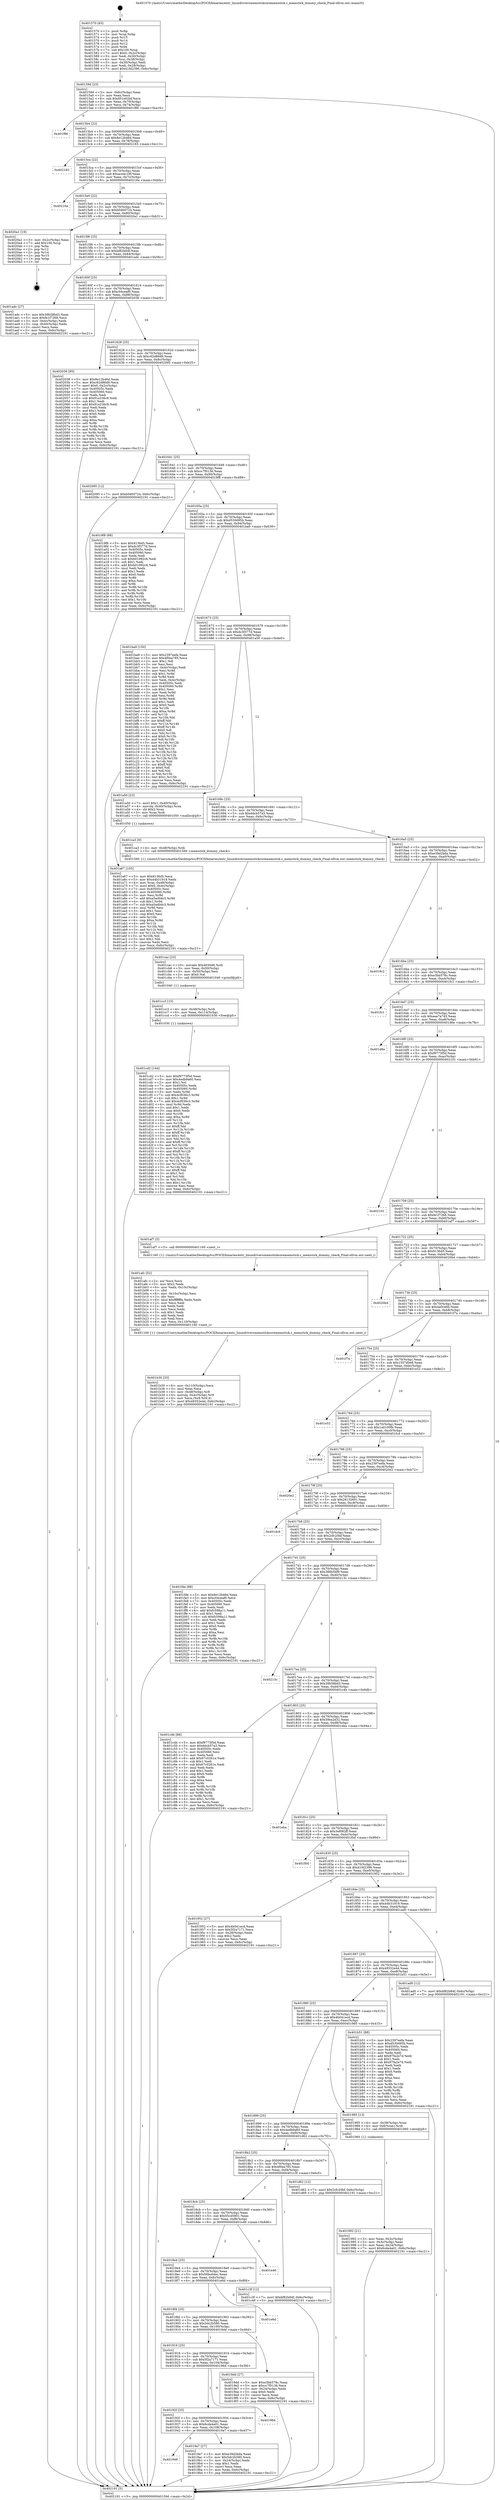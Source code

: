 digraph "0x401570" {
  label = "0x401570 (/mnt/c/Users/mathe/Desktop/tcc/POCII/binaries/extr_linuxdriversmemstickcorememstick.c_memstick_dummy_check_Final-ollvm.out::main(0))"
  labelloc = "t"
  node[shape=record]

  Entry [label="",width=0.3,height=0.3,shape=circle,fillcolor=black,style=filled]
  "0x40159d" [label="{
     0x40159d [23]\l
     | [instrs]\l
     &nbsp;&nbsp;0x40159d \<+3\>: mov -0x6c(%rbp),%eax\l
     &nbsp;&nbsp;0x4015a0 \<+2\>: mov %eax,%ecx\l
     &nbsp;&nbsp;0x4015a2 \<+6\>: sub $0x851e02bf,%ecx\l
     &nbsp;&nbsp;0x4015a8 \<+3\>: mov %eax,-0x70(%rbp)\l
     &nbsp;&nbsp;0x4015ab \<+3\>: mov %ecx,-0x74(%rbp)\l
     &nbsp;&nbsp;0x4015ae \<+6\>: je 0000000000401f86 \<main+0xa16\>\l
  }"]
  "0x401f86" [label="{
     0x401f86\l
  }", style=dashed]
  "0x4015b4" [label="{
     0x4015b4 [22]\l
     | [instrs]\l
     &nbsp;&nbsp;0x4015b4 \<+5\>: jmp 00000000004015b9 \<main+0x49\>\l
     &nbsp;&nbsp;0x4015b9 \<+3\>: mov -0x70(%rbp),%eax\l
     &nbsp;&nbsp;0x4015bc \<+5\>: sub $0x8e12b46d,%eax\l
     &nbsp;&nbsp;0x4015c1 \<+3\>: mov %eax,-0x78(%rbp)\l
     &nbsp;&nbsp;0x4015c4 \<+6\>: je 0000000000402183 \<main+0xc13\>\l
  }"]
  Exit [label="",width=0.3,height=0.3,shape=circle,fillcolor=black,style=filled,peripheries=2]
  "0x402183" [label="{
     0x402183\l
  }", style=dashed]
  "0x4015ca" [label="{
     0x4015ca [22]\l
     | [instrs]\l
     &nbsp;&nbsp;0x4015ca \<+5\>: jmp 00000000004015cf \<main+0x5f\>\l
     &nbsp;&nbsp;0x4015cf \<+3\>: mov -0x70(%rbp),%eax\l
     &nbsp;&nbsp;0x4015d2 \<+5\>: sub $0xace4c19f,%eax\l
     &nbsp;&nbsp;0x4015d7 \<+3\>: mov %eax,-0x7c(%rbp)\l
     &nbsp;&nbsp;0x4015da \<+6\>: je 000000000040216a \<main+0xbfa\>\l
  }"]
  "0x401cd2" [label="{
     0x401cd2 [144]\l
     | [instrs]\l
     &nbsp;&nbsp;0x401cd2 \<+5\>: mov $0xf9773f5d,%eax\l
     &nbsp;&nbsp;0x401cd7 \<+5\>: mov $0x4edb9a60,%esi\l
     &nbsp;&nbsp;0x401cdc \<+2\>: mov $0x1,%cl\l
     &nbsp;&nbsp;0x401cde \<+7\>: mov 0x40505c,%edx\l
     &nbsp;&nbsp;0x401ce5 \<+8\>: mov 0x405060,%r8d\l
     &nbsp;&nbsp;0x401ced \<+3\>: mov %edx,%r9d\l
     &nbsp;&nbsp;0x401cf0 \<+7\>: sub $0x4cf036c3,%r9d\l
     &nbsp;&nbsp;0x401cf7 \<+4\>: sub $0x1,%r9d\l
     &nbsp;&nbsp;0x401cfb \<+7\>: add $0x4cf036c3,%r9d\l
     &nbsp;&nbsp;0x401d02 \<+4\>: imul %r9d,%edx\l
     &nbsp;&nbsp;0x401d06 \<+3\>: and $0x1,%edx\l
     &nbsp;&nbsp;0x401d09 \<+3\>: cmp $0x0,%edx\l
     &nbsp;&nbsp;0x401d0c \<+4\>: sete %r10b\l
     &nbsp;&nbsp;0x401d10 \<+4\>: cmp $0xa,%r8d\l
     &nbsp;&nbsp;0x401d14 \<+4\>: setl %r11b\l
     &nbsp;&nbsp;0x401d18 \<+3\>: mov %r10b,%bl\l
     &nbsp;&nbsp;0x401d1b \<+3\>: xor $0xff,%bl\l
     &nbsp;&nbsp;0x401d1e \<+3\>: mov %r11b,%r14b\l
     &nbsp;&nbsp;0x401d21 \<+4\>: xor $0xff,%r14b\l
     &nbsp;&nbsp;0x401d25 \<+3\>: xor $0x1,%cl\l
     &nbsp;&nbsp;0x401d28 \<+3\>: mov %bl,%r15b\l
     &nbsp;&nbsp;0x401d2b \<+4\>: and $0xff,%r15b\l
     &nbsp;&nbsp;0x401d2f \<+3\>: and %cl,%r10b\l
     &nbsp;&nbsp;0x401d32 \<+3\>: mov %r14b,%r12b\l
     &nbsp;&nbsp;0x401d35 \<+4\>: and $0xff,%r12b\l
     &nbsp;&nbsp;0x401d39 \<+3\>: and %cl,%r11b\l
     &nbsp;&nbsp;0x401d3c \<+3\>: or %r10b,%r15b\l
     &nbsp;&nbsp;0x401d3f \<+3\>: or %r11b,%r12b\l
     &nbsp;&nbsp;0x401d42 \<+3\>: xor %r12b,%r15b\l
     &nbsp;&nbsp;0x401d45 \<+3\>: or %r14b,%bl\l
     &nbsp;&nbsp;0x401d48 \<+3\>: xor $0xff,%bl\l
     &nbsp;&nbsp;0x401d4b \<+3\>: or $0x1,%cl\l
     &nbsp;&nbsp;0x401d4e \<+2\>: and %cl,%bl\l
     &nbsp;&nbsp;0x401d50 \<+3\>: or %bl,%r15b\l
     &nbsp;&nbsp;0x401d53 \<+4\>: test $0x1,%r15b\l
     &nbsp;&nbsp;0x401d57 \<+3\>: cmovne %esi,%eax\l
     &nbsp;&nbsp;0x401d5a \<+3\>: mov %eax,-0x6c(%rbp)\l
     &nbsp;&nbsp;0x401d5d \<+5\>: jmp 0000000000402191 \<main+0xc21\>\l
  }"]
  "0x40216a" [label="{
     0x40216a\l
  }", style=dashed]
  "0x4015e0" [label="{
     0x4015e0 [22]\l
     | [instrs]\l
     &nbsp;&nbsp;0x4015e0 \<+5\>: jmp 00000000004015e5 \<main+0x75\>\l
     &nbsp;&nbsp;0x4015e5 \<+3\>: mov -0x70(%rbp),%eax\l
     &nbsp;&nbsp;0x4015e8 \<+5\>: sub $0xb0d00724,%eax\l
     &nbsp;&nbsp;0x4015ed \<+3\>: mov %eax,-0x80(%rbp)\l
     &nbsp;&nbsp;0x4015f0 \<+6\>: je 00000000004020a1 \<main+0xb31\>\l
  }"]
  "0x401cc3" [label="{
     0x401cc3 [15]\l
     | [instrs]\l
     &nbsp;&nbsp;0x401cc3 \<+4\>: mov -0x48(%rbp),%rdi\l
     &nbsp;&nbsp;0x401cc7 \<+6\>: mov %eax,-0x114(%rbp)\l
     &nbsp;&nbsp;0x401ccd \<+5\>: call 0000000000401030 \<free@plt\>\l
     | [calls]\l
     &nbsp;&nbsp;0x401030 \{1\} (unknown)\l
  }"]
  "0x4020a1" [label="{
     0x4020a1 [19]\l
     | [instrs]\l
     &nbsp;&nbsp;0x4020a1 \<+3\>: mov -0x2c(%rbp),%eax\l
     &nbsp;&nbsp;0x4020a4 \<+7\>: add $0x100,%rsp\l
     &nbsp;&nbsp;0x4020ab \<+1\>: pop %rbx\l
     &nbsp;&nbsp;0x4020ac \<+2\>: pop %r12\l
     &nbsp;&nbsp;0x4020ae \<+2\>: pop %r14\l
     &nbsp;&nbsp;0x4020b0 \<+2\>: pop %r15\l
     &nbsp;&nbsp;0x4020b2 \<+1\>: pop %rbp\l
     &nbsp;&nbsp;0x4020b3 \<+1\>: ret\l
  }"]
  "0x4015f6" [label="{
     0x4015f6 [25]\l
     | [instrs]\l
     &nbsp;&nbsp;0x4015f6 \<+5\>: jmp 00000000004015fb \<main+0x8b\>\l
     &nbsp;&nbsp;0x4015fb \<+3\>: mov -0x70(%rbp),%eax\l
     &nbsp;&nbsp;0x4015fe \<+5\>: sub $0xbf82b84f,%eax\l
     &nbsp;&nbsp;0x401603 \<+6\>: mov %eax,-0x84(%rbp)\l
     &nbsp;&nbsp;0x401609 \<+6\>: je 0000000000401adc \<main+0x56c\>\l
  }"]
  "0x401cac" [label="{
     0x401cac [23]\l
     | [instrs]\l
     &nbsp;&nbsp;0x401cac \<+10\>: movabs $0x4030d6,%rdi\l
     &nbsp;&nbsp;0x401cb6 \<+3\>: mov %eax,-0x50(%rbp)\l
     &nbsp;&nbsp;0x401cb9 \<+3\>: mov -0x50(%rbp),%esi\l
     &nbsp;&nbsp;0x401cbc \<+2\>: mov $0x0,%al\l
     &nbsp;&nbsp;0x401cbe \<+5\>: call 0000000000401040 \<printf@plt\>\l
     | [calls]\l
     &nbsp;&nbsp;0x401040 \{1\} (unknown)\l
  }"]
  "0x401adc" [label="{
     0x401adc [27]\l
     | [instrs]\l
     &nbsp;&nbsp;0x401adc \<+5\>: mov $0x39b58bd3,%eax\l
     &nbsp;&nbsp;0x401ae1 \<+5\>: mov $0xfe1f7268,%ecx\l
     &nbsp;&nbsp;0x401ae6 \<+3\>: mov -0x4c(%rbp),%edx\l
     &nbsp;&nbsp;0x401ae9 \<+3\>: cmp -0x40(%rbp),%edx\l
     &nbsp;&nbsp;0x401aec \<+3\>: cmovl %ecx,%eax\l
     &nbsp;&nbsp;0x401aef \<+3\>: mov %eax,-0x6c(%rbp)\l
     &nbsp;&nbsp;0x401af2 \<+5\>: jmp 0000000000402191 \<main+0xc21\>\l
  }"]
  "0x40160f" [label="{
     0x40160f [25]\l
     | [instrs]\l
     &nbsp;&nbsp;0x40160f \<+5\>: jmp 0000000000401614 \<main+0xa4\>\l
     &nbsp;&nbsp;0x401614 \<+3\>: mov -0x70(%rbp),%eax\l
     &nbsp;&nbsp;0x401617 \<+5\>: sub $0xc04ceaf0,%eax\l
     &nbsp;&nbsp;0x40161c \<+6\>: mov %eax,-0x88(%rbp)\l
     &nbsp;&nbsp;0x401622 \<+6\>: je 0000000000402036 \<main+0xac6\>\l
  }"]
  "0x401b30" [label="{
     0x401b30 [33]\l
     | [instrs]\l
     &nbsp;&nbsp;0x401b30 \<+6\>: mov -0x110(%rbp),%ecx\l
     &nbsp;&nbsp;0x401b36 \<+3\>: imul %eax,%ecx\l
     &nbsp;&nbsp;0x401b39 \<+4\>: mov -0x48(%rbp),%r8\l
     &nbsp;&nbsp;0x401b3d \<+4\>: movslq -0x4c(%rbp),%r9\l
     &nbsp;&nbsp;0x401b41 \<+4\>: mov %ecx,(%r8,%r9,4)\l
     &nbsp;&nbsp;0x401b45 \<+7\>: movl $0x49352e4d,-0x6c(%rbp)\l
     &nbsp;&nbsp;0x401b4c \<+5\>: jmp 0000000000402191 \<main+0xc21\>\l
  }"]
  "0x402036" [label="{
     0x402036 [95]\l
     | [instrs]\l
     &nbsp;&nbsp;0x402036 \<+5\>: mov $0x8e12b46d,%eax\l
     &nbsp;&nbsp;0x40203b \<+5\>: mov $0xc62d86d9,%ecx\l
     &nbsp;&nbsp;0x402040 \<+7\>: movl $0x0,-0x2c(%rbp)\l
     &nbsp;&nbsp;0x402047 \<+7\>: mov 0x40505c,%edx\l
     &nbsp;&nbsp;0x40204e \<+7\>: mov 0x405060,%esi\l
     &nbsp;&nbsp;0x402055 \<+2\>: mov %edx,%edi\l
     &nbsp;&nbsp;0x402057 \<+6\>: sub $0x91e236c9,%edi\l
     &nbsp;&nbsp;0x40205d \<+3\>: sub $0x1,%edi\l
     &nbsp;&nbsp;0x402060 \<+6\>: add $0x91e236c9,%edi\l
     &nbsp;&nbsp;0x402066 \<+3\>: imul %edi,%edx\l
     &nbsp;&nbsp;0x402069 \<+3\>: and $0x1,%edx\l
     &nbsp;&nbsp;0x40206c \<+3\>: cmp $0x0,%edx\l
     &nbsp;&nbsp;0x40206f \<+4\>: sete %r8b\l
     &nbsp;&nbsp;0x402073 \<+3\>: cmp $0xa,%esi\l
     &nbsp;&nbsp;0x402076 \<+4\>: setl %r9b\l
     &nbsp;&nbsp;0x40207a \<+3\>: mov %r8b,%r10b\l
     &nbsp;&nbsp;0x40207d \<+3\>: and %r9b,%r10b\l
     &nbsp;&nbsp;0x402080 \<+3\>: xor %r9b,%r8b\l
     &nbsp;&nbsp;0x402083 \<+3\>: or %r8b,%r10b\l
     &nbsp;&nbsp;0x402086 \<+4\>: test $0x1,%r10b\l
     &nbsp;&nbsp;0x40208a \<+3\>: cmovne %ecx,%eax\l
     &nbsp;&nbsp;0x40208d \<+3\>: mov %eax,-0x6c(%rbp)\l
     &nbsp;&nbsp;0x402090 \<+5\>: jmp 0000000000402191 \<main+0xc21\>\l
  }"]
  "0x401628" [label="{
     0x401628 [25]\l
     | [instrs]\l
     &nbsp;&nbsp;0x401628 \<+5\>: jmp 000000000040162d \<main+0xbd\>\l
     &nbsp;&nbsp;0x40162d \<+3\>: mov -0x70(%rbp),%eax\l
     &nbsp;&nbsp;0x401630 \<+5\>: sub $0xc62d86d9,%eax\l
     &nbsp;&nbsp;0x401635 \<+6\>: mov %eax,-0x8c(%rbp)\l
     &nbsp;&nbsp;0x40163b \<+6\>: je 0000000000402095 \<main+0xb25\>\l
  }"]
  "0x401afc" [label="{
     0x401afc [52]\l
     | [instrs]\l
     &nbsp;&nbsp;0x401afc \<+2\>: xor %ecx,%ecx\l
     &nbsp;&nbsp;0x401afe \<+5\>: mov $0x2,%edx\l
     &nbsp;&nbsp;0x401b03 \<+6\>: mov %edx,-0x10c(%rbp)\l
     &nbsp;&nbsp;0x401b09 \<+1\>: cltd\l
     &nbsp;&nbsp;0x401b0a \<+6\>: mov -0x10c(%rbp),%esi\l
     &nbsp;&nbsp;0x401b10 \<+2\>: idiv %esi\l
     &nbsp;&nbsp;0x401b12 \<+6\>: imul $0xfffffffe,%edx,%edx\l
     &nbsp;&nbsp;0x401b18 \<+2\>: mov %ecx,%edi\l
     &nbsp;&nbsp;0x401b1a \<+2\>: sub %edx,%edi\l
     &nbsp;&nbsp;0x401b1c \<+2\>: mov %ecx,%edx\l
     &nbsp;&nbsp;0x401b1e \<+3\>: sub $0x1,%edx\l
     &nbsp;&nbsp;0x401b21 \<+2\>: add %edx,%edi\l
     &nbsp;&nbsp;0x401b23 \<+2\>: sub %edi,%ecx\l
     &nbsp;&nbsp;0x401b25 \<+6\>: mov %ecx,-0x110(%rbp)\l
     &nbsp;&nbsp;0x401b2b \<+5\>: call 0000000000401160 \<next_i\>\l
     | [calls]\l
     &nbsp;&nbsp;0x401160 \{1\} (/mnt/c/Users/mathe/Desktop/tcc/POCII/binaries/extr_linuxdriversmemstickcorememstick.c_memstick_dummy_check_Final-ollvm.out::next_i)\l
  }"]
  "0x402095" [label="{
     0x402095 [12]\l
     | [instrs]\l
     &nbsp;&nbsp;0x402095 \<+7\>: movl $0xb0d00724,-0x6c(%rbp)\l
     &nbsp;&nbsp;0x40209c \<+5\>: jmp 0000000000402191 \<main+0xc21\>\l
  }"]
  "0x401641" [label="{
     0x401641 [25]\l
     | [instrs]\l
     &nbsp;&nbsp;0x401641 \<+5\>: jmp 0000000000401646 \<main+0xd6\>\l
     &nbsp;&nbsp;0x401646 \<+3\>: mov -0x70(%rbp),%eax\l
     &nbsp;&nbsp;0x401649 \<+5\>: sub $0xcc7f0136,%eax\l
     &nbsp;&nbsp;0x40164e \<+6\>: mov %eax,-0x90(%rbp)\l
     &nbsp;&nbsp;0x401654 \<+6\>: je 00000000004019f8 \<main+0x488\>\l
  }"]
  "0x401a67" [label="{
     0x401a67 [105]\l
     | [instrs]\l
     &nbsp;&nbsp;0x401a67 \<+5\>: mov $0x9136d5,%ecx\l
     &nbsp;&nbsp;0x401a6c \<+5\>: mov $0x44b31919,%edx\l
     &nbsp;&nbsp;0x401a71 \<+4\>: mov %rax,-0x48(%rbp)\l
     &nbsp;&nbsp;0x401a75 \<+7\>: movl $0x0,-0x4c(%rbp)\l
     &nbsp;&nbsp;0x401a7c \<+7\>: mov 0x40505c,%esi\l
     &nbsp;&nbsp;0x401a83 \<+8\>: mov 0x405060,%r8d\l
     &nbsp;&nbsp;0x401a8b \<+3\>: mov %esi,%r9d\l
     &nbsp;&nbsp;0x401a8e \<+7\>: add $0xa5ad0dc3,%r9d\l
     &nbsp;&nbsp;0x401a95 \<+4\>: sub $0x1,%r9d\l
     &nbsp;&nbsp;0x401a99 \<+7\>: sub $0xa5ad0dc3,%r9d\l
     &nbsp;&nbsp;0x401aa0 \<+4\>: imul %r9d,%esi\l
     &nbsp;&nbsp;0x401aa4 \<+3\>: and $0x1,%esi\l
     &nbsp;&nbsp;0x401aa7 \<+3\>: cmp $0x0,%esi\l
     &nbsp;&nbsp;0x401aaa \<+4\>: sete %r10b\l
     &nbsp;&nbsp;0x401aae \<+4\>: cmp $0xa,%r8d\l
     &nbsp;&nbsp;0x401ab2 \<+4\>: setl %r11b\l
     &nbsp;&nbsp;0x401ab6 \<+3\>: mov %r10b,%bl\l
     &nbsp;&nbsp;0x401ab9 \<+3\>: and %r11b,%bl\l
     &nbsp;&nbsp;0x401abc \<+3\>: xor %r11b,%r10b\l
     &nbsp;&nbsp;0x401abf \<+3\>: or %r10b,%bl\l
     &nbsp;&nbsp;0x401ac2 \<+3\>: test $0x1,%bl\l
     &nbsp;&nbsp;0x401ac5 \<+3\>: cmovne %edx,%ecx\l
     &nbsp;&nbsp;0x401ac8 \<+3\>: mov %ecx,-0x6c(%rbp)\l
     &nbsp;&nbsp;0x401acb \<+5\>: jmp 0000000000402191 \<main+0xc21\>\l
  }"]
  "0x4019f8" [label="{
     0x4019f8 [88]\l
     | [instrs]\l
     &nbsp;&nbsp;0x4019f8 \<+5\>: mov $0x9136d5,%eax\l
     &nbsp;&nbsp;0x4019fd \<+5\>: mov $0xdc3f377d,%ecx\l
     &nbsp;&nbsp;0x401a02 \<+7\>: mov 0x40505c,%edx\l
     &nbsp;&nbsp;0x401a09 \<+7\>: mov 0x405060,%esi\l
     &nbsp;&nbsp;0x401a10 \<+2\>: mov %edx,%edi\l
     &nbsp;&nbsp;0x401a12 \<+6\>: sub $0xb01992c6,%edi\l
     &nbsp;&nbsp;0x401a18 \<+3\>: sub $0x1,%edi\l
     &nbsp;&nbsp;0x401a1b \<+6\>: add $0xb01992c6,%edi\l
     &nbsp;&nbsp;0x401a21 \<+3\>: imul %edi,%edx\l
     &nbsp;&nbsp;0x401a24 \<+3\>: and $0x1,%edx\l
     &nbsp;&nbsp;0x401a27 \<+3\>: cmp $0x0,%edx\l
     &nbsp;&nbsp;0x401a2a \<+4\>: sete %r8b\l
     &nbsp;&nbsp;0x401a2e \<+3\>: cmp $0xa,%esi\l
     &nbsp;&nbsp;0x401a31 \<+4\>: setl %r9b\l
     &nbsp;&nbsp;0x401a35 \<+3\>: mov %r8b,%r10b\l
     &nbsp;&nbsp;0x401a38 \<+3\>: and %r9b,%r10b\l
     &nbsp;&nbsp;0x401a3b \<+3\>: xor %r9b,%r8b\l
     &nbsp;&nbsp;0x401a3e \<+3\>: or %r8b,%r10b\l
     &nbsp;&nbsp;0x401a41 \<+4\>: test $0x1,%r10b\l
     &nbsp;&nbsp;0x401a45 \<+3\>: cmovne %ecx,%eax\l
     &nbsp;&nbsp;0x401a48 \<+3\>: mov %eax,-0x6c(%rbp)\l
     &nbsp;&nbsp;0x401a4b \<+5\>: jmp 0000000000402191 \<main+0xc21\>\l
  }"]
  "0x40165a" [label="{
     0x40165a [25]\l
     | [instrs]\l
     &nbsp;&nbsp;0x40165a \<+5\>: jmp 000000000040165f \<main+0xef\>\l
     &nbsp;&nbsp;0x40165f \<+3\>: mov -0x70(%rbp),%eax\l
     &nbsp;&nbsp;0x401662 \<+5\>: sub $0xd530d95b,%eax\l
     &nbsp;&nbsp;0x401667 \<+6\>: mov %eax,-0x94(%rbp)\l
     &nbsp;&nbsp;0x40166d \<+6\>: je 0000000000401ba9 \<main+0x639\>\l
  }"]
  "0x401948" [label="{
     0x401948\l
  }", style=dashed]
  "0x401ba9" [label="{
     0x401ba9 [150]\l
     | [instrs]\l
     &nbsp;&nbsp;0x401ba9 \<+5\>: mov $0x2397eefa,%eax\l
     &nbsp;&nbsp;0x401bae \<+5\>: mov $0x4f0ea785,%ecx\l
     &nbsp;&nbsp;0x401bb3 \<+2\>: mov $0x1,%dl\l
     &nbsp;&nbsp;0x401bb5 \<+2\>: xor %esi,%esi\l
     &nbsp;&nbsp;0x401bb7 \<+3\>: mov -0x4c(%rbp),%edi\l
     &nbsp;&nbsp;0x401bba \<+3\>: mov %esi,%r8d\l
     &nbsp;&nbsp;0x401bbd \<+4\>: sub $0x1,%r8d\l
     &nbsp;&nbsp;0x401bc1 \<+3\>: sub %r8d,%edi\l
     &nbsp;&nbsp;0x401bc4 \<+3\>: mov %edi,-0x4c(%rbp)\l
     &nbsp;&nbsp;0x401bc7 \<+7\>: mov 0x40505c,%edi\l
     &nbsp;&nbsp;0x401bce \<+8\>: mov 0x405060,%r8d\l
     &nbsp;&nbsp;0x401bd6 \<+3\>: sub $0x1,%esi\l
     &nbsp;&nbsp;0x401bd9 \<+3\>: mov %edi,%r9d\l
     &nbsp;&nbsp;0x401bdc \<+3\>: add %esi,%r9d\l
     &nbsp;&nbsp;0x401bdf \<+4\>: imul %r9d,%edi\l
     &nbsp;&nbsp;0x401be3 \<+3\>: and $0x1,%edi\l
     &nbsp;&nbsp;0x401be6 \<+3\>: cmp $0x0,%edi\l
     &nbsp;&nbsp;0x401be9 \<+4\>: sete %r10b\l
     &nbsp;&nbsp;0x401bed \<+4\>: cmp $0xa,%r8d\l
     &nbsp;&nbsp;0x401bf1 \<+4\>: setl %r11b\l
     &nbsp;&nbsp;0x401bf5 \<+3\>: mov %r10b,%bl\l
     &nbsp;&nbsp;0x401bf8 \<+3\>: xor $0xff,%bl\l
     &nbsp;&nbsp;0x401bfb \<+3\>: mov %r11b,%r14b\l
     &nbsp;&nbsp;0x401bfe \<+4\>: xor $0xff,%r14b\l
     &nbsp;&nbsp;0x401c02 \<+3\>: xor $0x0,%dl\l
     &nbsp;&nbsp;0x401c05 \<+3\>: mov %bl,%r15b\l
     &nbsp;&nbsp;0x401c08 \<+4\>: and $0x0,%r15b\l
     &nbsp;&nbsp;0x401c0c \<+3\>: and %dl,%r10b\l
     &nbsp;&nbsp;0x401c0f \<+3\>: mov %r14b,%r12b\l
     &nbsp;&nbsp;0x401c12 \<+4\>: and $0x0,%r12b\l
     &nbsp;&nbsp;0x401c16 \<+3\>: and %dl,%r11b\l
     &nbsp;&nbsp;0x401c19 \<+3\>: or %r10b,%r15b\l
     &nbsp;&nbsp;0x401c1c \<+3\>: or %r11b,%r12b\l
     &nbsp;&nbsp;0x401c1f \<+3\>: xor %r12b,%r15b\l
     &nbsp;&nbsp;0x401c22 \<+3\>: or %r14b,%bl\l
     &nbsp;&nbsp;0x401c25 \<+3\>: xor $0xff,%bl\l
     &nbsp;&nbsp;0x401c28 \<+3\>: or $0x0,%dl\l
     &nbsp;&nbsp;0x401c2b \<+2\>: and %dl,%bl\l
     &nbsp;&nbsp;0x401c2d \<+3\>: or %bl,%r15b\l
     &nbsp;&nbsp;0x401c30 \<+4\>: test $0x1,%r15b\l
     &nbsp;&nbsp;0x401c34 \<+3\>: cmovne %ecx,%eax\l
     &nbsp;&nbsp;0x401c37 \<+3\>: mov %eax,-0x6c(%rbp)\l
     &nbsp;&nbsp;0x401c3a \<+5\>: jmp 0000000000402191 \<main+0xc21\>\l
  }"]
  "0x401673" [label="{
     0x401673 [25]\l
     | [instrs]\l
     &nbsp;&nbsp;0x401673 \<+5\>: jmp 0000000000401678 \<main+0x108\>\l
     &nbsp;&nbsp;0x401678 \<+3\>: mov -0x70(%rbp),%eax\l
     &nbsp;&nbsp;0x40167b \<+5\>: sub $0xdc3f377d,%eax\l
     &nbsp;&nbsp;0x401680 \<+6\>: mov %eax,-0x98(%rbp)\l
     &nbsp;&nbsp;0x401686 \<+6\>: je 0000000000401a50 \<main+0x4e0\>\l
  }"]
  "0x4019a7" [label="{
     0x4019a7 [27]\l
     | [instrs]\l
     &nbsp;&nbsp;0x4019a7 \<+5\>: mov $0xe39d2bda,%eax\l
     &nbsp;&nbsp;0x4019ac \<+5\>: mov $0x5dc2b580,%ecx\l
     &nbsp;&nbsp;0x4019b1 \<+3\>: mov -0x24(%rbp),%edx\l
     &nbsp;&nbsp;0x4019b4 \<+3\>: cmp $0x1,%edx\l
     &nbsp;&nbsp;0x4019b7 \<+3\>: cmovl %ecx,%eax\l
     &nbsp;&nbsp;0x4019ba \<+3\>: mov %eax,-0x6c(%rbp)\l
     &nbsp;&nbsp;0x4019bd \<+5\>: jmp 0000000000402191 \<main+0xc21\>\l
  }"]
  "0x401a50" [label="{
     0x401a50 [23]\l
     | [instrs]\l
     &nbsp;&nbsp;0x401a50 \<+7\>: movl $0x1,-0x40(%rbp)\l
     &nbsp;&nbsp;0x401a57 \<+4\>: movslq -0x40(%rbp),%rax\l
     &nbsp;&nbsp;0x401a5b \<+4\>: shl $0x2,%rax\l
     &nbsp;&nbsp;0x401a5f \<+3\>: mov %rax,%rdi\l
     &nbsp;&nbsp;0x401a62 \<+5\>: call 0000000000401050 \<malloc@plt\>\l
     | [calls]\l
     &nbsp;&nbsp;0x401050 \{1\} (unknown)\l
  }"]
  "0x40168c" [label="{
     0x40168c [25]\l
     | [instrs]\l
     &nbsp;&nbsp;0x40168c \<+5\>: jmp 0000000000401691 \<main+0x121\>\l
     &nbsp;&nbsp;0x401691 \<+3\>: mov -0x70(%rbp),%eax\l
     &nbsp;&nbsp;0x401694 \<+5\>: sub $0xddcb57a3,%eax\l
     &nbsp;&nbsp;0x401699 \<+6\>: mov %eax,-0x9c(%rbp)\l
     &nbsp;&nbsp;0x40169f \<+6\>: je 0000000000401ca3 \<main+0x733\>\l
  }"]
  "0x40192f" [label="{
     0x40192f [25]\l
     | [instrs]\l
     &nbsp;&nbsp;0x40192f \<+5\>: jmp 0000000000401934 \<main+0x3c4\>\l
     &nbsp;&nbsp;0x401934 \<+3\>: mov -0x70(%rbp),%eax\l
     &nbsp;&nbsp;0x401937 \<+5\>: sub $0x6cde4a01,%eax\l
     &nbsp;&nbsp;0x40193c \<+6\>: mov %eax,-0x108(%rbp)\l
     &nbsp;&nbsp;0x401942 \<+6\>: je 00000000004019a7 \<main+0x437\>\l
  }"]
  "0x401ca3" [label="{
     0x401ca3 [9]\l
     | [instrs]\l
     &nbsp;&nbsp;0x401ca3 \<+4\>: mov -0x48(%rbp),%rdi\l
     &nbsp;&nbsp;0x401ca7 \<+5\>: call 0000000000401560 \<memstick_dummy_check\>\l
     | [calls]\l
     &nbsp;&nbsp;0x401560 \{1\} (/mnt/c/Users/mathe/Desktop/tcc/POCII/binaries/extr_linuxdriversmemstickcorememstick.c_memstick_dummy_check_Final-ollvm.out::memstick_dummy_check)\l
  }"]
  "0x4016a5" [label="{
     0x4016a5 [25]\l
     | [instrs]\l
     &nbsp;&nbsp;0x4016a5 \<+5\>: jmp 00000000004016aa \<main+0x13a\>\l
     &nbsp;&nbsp;0x4016aa \<+3\>: mov -0x70(%rbp),%eax\l
     &nbsp;&nbsp;0x4016ad \<+5\>: sub $0xe39d2bda,%eax\l
     &nbsp;&nbsp;0x4016b2 \<+6\>: mov %eax,-0xa0(%rbp)\l
     &nbsp;&nbsp;0x4016b8 \<+6\>: je 00000000004019c2 \<main+0x452\>\l
  }"]
  "0x40196d" [label="{
     0x40196d\l
  }", style=dashed]
  "0x4019c2" [label="{
     0x4019c2\l
  }", style=dashed]
  "0x4016be" [label="{
     0x4016be [25]\l
     | [instrs]\l
     &nbsp;&nbsp;0x4016be \<+5\>: jmp 00000000004016c3 \<main+0x153\>\l
     &nbsp;&nbsp;0x4016c3 \<+3\>: mov -0x70(%rbp),%eax\l
     &nbsp;&nbsp;0x4016c6 \<+5\>: sub $0xe3bb578c,%eax\l
     &nbsp;&nbsp;0x4016cb \<+6\>: mov %eax,-0xa4(%rbp)\l
     &nbsp;&nbsp;0x4016d1 \<+6\>: je 0000000000401fc1 \<main+0xa51\>\l
  }"]
  "0x401916" [label="{
     0x401916 [25]\l
     | [instrs]\l
     &nbsp;&nbsp;0x401916 \<+5\>: jmp 000000000040191b \<main+0x3ab\>\l
     &nbsp;&nbsp;0x40191b \<+3\>: mov -0x70(%rbp),%eax\l
     &nbsp;&nbsp;0x40191e \<+5\>: sub $0x5f2a7171,%eax\l
     &nbsp;&nbsp;0x401923 \<+6\>: mov %eax,-0x104(%rbp)\l
     &nbsp;&nbsp;0x401929 \<+6\>: je 000000000040196d \<main+0x3fd\>\l
  }"]
  "0x401fc1" [label="{
     0x401fc1\l
  }", style=dashed]
  "0x4016d7" [label="{
     0x4016d7 [25]\l
     | [instrs]\l
     &nbsp;&nbsp;0x4016d7 \<+5\>: jmp 00000000004016dc \<main+0x16c\>\l
     &nbsp;&nbsp;0x4016dc \<+3\>: mov -0x70(%rbp),%eax\l
     &nbsp;&nbsp;0x4016df \<+5\>: sub $0xeae7a745,%eax\l
     &nbsp;&nbsp;0x4016e4 \<+6\>: mov %eax,-0xa8(%rbp)\l
     &nbsp;&nbsp;0x4016ea \<+6\>: je 0000000000401d6e \<main+0x7fe\>\l
  }"]
  "0x4019dd" [label="{
     0x4019dd [27]\l
     | [instrs]\l
     &nbsp;&nbsp;0x4019dd \<+5\>: mov $0xe3bb578c,%eax\l
     &nbsp;&nbsp;0x4019e2 \<+5\>: mov $0xcc7f0136,%ecx\l
     &nbsp;&nbsp;0x4019e7 \<+3\>: mov -0x24(%rbp),%edx\l
     &nbsp;&nbsp;0x4019ea \<+3\>: cmp $0x0,%edx\l
     &nbsp;&nbsp;0x4019ed \<+3\>: cmove %ecx,%eax\l
     &nbsp;&nbsp;0x4019f0 \<+3\>: mov %eax,-0x6c(%rbp)\l
     &nbsp;&nbsp;0x4019f3 \<+5\>: jmp 0000000000402191 \<main+0xc21\>\l
  }"]
  "0x401d6e" [label="{
     0x401d6e\l
  }", style=dashed]
  "0x4016f0" [label="{
     0x4016f0 [25]\l
     | [instrs]\l
     &nbsp;&nbsp;0x4016f0 \<+5\>: jmp 00000000004016f5 \<main+0x185\>\l
     &nbsp;&nbsp;0x4016f5 \<+3\>: mov -0x70(%rbp),%eax\l
     &nbsp;&nbsp;0x4016f8 \<+5\>: sub $0xf9773f5d,%eax\l
     &nbsp;&nbsp;0x4016fd \<+6\>: mov %eax,-0xac(%rbp)\l
     &nbsp;&nbsp;0x401703 \<+6\>: je 0000000000402101 \<main+0xb91\>\l
  }"]
  "0x4018fd" [label="{
     0x4018fd [25]\l
     | [instrs]\l
     &nbsp;&nbsp;0x4018fd \<+5\>: jmp 0000000000401902 \<main+0x392\>\l
     &nbsp;&nbsp;0x401902 \<+3\>: mov -0x70(%rbp),%eax\l
     &nbsp;&nbsp;0x401905 \<+5\>: sub $0x5dc2b580,%eax\l
     &nbsp;&nbsp;0x40190a \<+6\>: mov %eax,-0x100(%rbp)\l
     &nbsp;&nbsp;0x401910 \<+6\>: je 00000000004019dd \<main+0x46d\>\l
  }"]
  "0x402101" [label="{
     0x402101\l
  }", style=dashed]
  "0x401709" [label="{
     0x401709 [25]\l
     | [instrs]\l
     &nbsp;&nbsp;0x401709 \<+5\>: jmp 000000000040170e \<main+0x19e\>\l
     &nbsp;&nbsp;0x40170e \<+3\>: mov -0x70(%rbp),%eax\l
     &nbsp;&nbsp;0x401711 \<+5\>: sub $0xfe1f7268,%eax\l
     &nbsp;&nbsp;0x401716 \<+6\>: mov %eax,-0xb0(%rbp)\l
     &nbsp;&nbsp;0x40171c \<+6\>: je 0000000000401af7 \<main+0x587\>\l
  }"]
  "0x401e6d" [label="{
     0x401e6d\l
  }", style=dashed]
  "0x401af7" [label="{
     0x401af7 [5]\l
     | [instrs]\l
     &nbsp;&nbsp;0x401af7 \<+5\>: call 0000000000401160 \<next_i\>\l
     | [calls]\l
     &nbsp;&nbsp;0x401160 \{1\} (/mnt/c/Users/mathe/Desktop/tcc/POCII/binaries/extr_linuxdriversmemstickcorememstick.c_memstick_dummy_check_Final-ollvm.out::next_i)\l
  }"]
  "0x401722" [label="{
     0x401722 [25]\l
     | [instrs]\l
     &nbsp;&nbsp;0x401722 \<+5\>: jmp 0000000000401727 \<main+0x1b7\>\l
     &nbsp;&nbsp;0x401727 \<+3\>: mov -0x70(%rbp),%eax\l
     &nbsp;&nbsp;0x40172a \<+5\>: sub $0x9136d5,%eax\l
     &nbsp;&nbsp;0x40172f \<+6\>: mov %eax,-0xb4(%rbp)\l
     &nbsp;&nbsp;0x401735 \<+6\>: je 00000000004020b4 \<main+0xb44\>\l
  }"]
  "0x4018e4" [label="{
     0x4018e4 [25]\l
     | [instrs]\l
     &nbsp;&nbsp;0x4018e4 \<+5\>: jmp 00000000004018e9 \<main+0x379\>\l
     &nbsp;&nbsp;0x4018e9 \<+3\>: mov -0x70(%rbp),%eax\l
     &nbsp;&nbsp;0x4018ec \<+5\>: sub $0x56bc64ec,%eax\l
     &nbsp;&nbsp;0x4018f1 \<+6\>: mov %eax,-0xfc(%rbp)\l
     &nbsp;&nbsp;0x4018f7 \<+6\>: je 0000000000401e6d \<main+0x8fd\>\l
  }"]
  "0x4020b4" [label="{
     0x4020b4\l
  }", style=dashed]
  "0x40173b" [label="{
     0x40173b [25]\l
     | [instrs]\l
     &nbsp;&nbsp;0x40173b \<+5\>: jmp 0000000000401740 \<main+0x1d0\>\l
     &nbsp;&nbsp;0x401740 \<+3\>: mov -0x70(%rbp),%eax\l
     &nbsp;&nbsp;0x401743 \<+5\>: sub $0x4a0c46b,%eax\l
     &nbsp;&nbsp;0x401748 \<+6\>: mov %eax,-0xb8(%rbp)\l
     &nbsp;&nbsp;0x40174e \<+6\>: je 0000000000401f7a \<main+0xa0a\>\l
  }"]
  "0x401e46" [label="{
     0x401e46\l
  }", style=dashed]
  "0x401f7a" [label="{
     0x401f7a\l
  }", style=dashed]
  "0x401754" [label="{
     0x401754 [25]\l
     | [instrs]\l
     &nbsp;&nbsp;0x401754 \<+5\>: jmp 0000000000401759 \<main+0x1e9\>\l
     &nbsp;&nbsp;0x401759 \<+3\>: mov -0x70(%rbp),%eax\l
     &nbsp;&nbsp;0x40175c \<+5\>: sub $0x1507d0e8,%eax\l
     &nbsp;&nbsp;0x401761 \<+6\>: mov %eax,-0xbc(%rbp)\l
     &nbsp;&nbsp;0x401767 \<+6\>: je 0000000000401e52 \<main+0x8e2\>\l
  }"]
  "0x4018cb" [label="{
     0x4018cb [25]\l
     | [instrs]\l
     &nbsp;&nbsp;0x4018cb \<+5\>: jmp 00000000004018d0 \<main+0x360\>\l
     &nbsp;&nbsp;0x4018d0 \<+3\>: mov -0x70(%rbp),%eax\l
     &nbsp;&nbsp;0x4018d3 \<+5\>: sub $0x55cd5801,%eax\l
     &nbsp;&nbsp;0x4018d8 \<+6\>: mov %eax,-0xf8(%rbp)\l
     &nbsp;&nbsp;0x4018de \<+6\>: je 0000000000401e46 \<main+0x8d6\>\l
  }"]
  "0x401e52" [label="{
     0x401e52\l
  }", style=dashed]
  "0x40176d" [label="{
     0x40176d [25]\l
     | [instrs]\l
     &nbsp;&nbsp;0x40176d \<+5\>: jmp 0000000000401772 \<main+0x202\>\l
     &nbsp;&nbsp;0x401772 \<+3\>: mov -0x70(%rbp),%eax\l
     &nbsp;&nbsp;0x401775 \<+5\>: sub $0x1a0100fb,%eax\l
     &nbsp;&nbsp;0x40177a \<+6\>: mov %eax,-0xc0(%rbp)\l
     &nbsp;&nbsp;0x401780 \<+6\>: je 0000000000401fcd \<main+0xa5d\>\l
  }"]
  "0x401c3f" [label="{
     0x401c3f [12]\l
     | [instrs]\l
     &nbsp;&nbsp;0x401c3f \<+7\>: movl $0xbf82b84f,-0x6c(%rbp)\l
     &nbsp;&nbsp;0x401c46 \<+5\>: jmp 0000000000402191 \<main+0xc21\>\l
  }"]
  "0x401fcd" [label="{
     0x401fcd\l
  }", style=dashed]
  "0x401786" [label="{
     0x401786 [25]\l
     | [instrs]\l
     &nbsp;&nbsp;0x401786 \<+5\>: jmp 000000000040178b \<main+0x21b\>\l
     &nbsp;&nbsp;0x40178b \<+3\>: mov -0x70(%rbp),%eax\l
     &nbsp;&nbsp;0x40178e \<+5\>: sub $0x2397eefa,%eax\l
     &nbsp;&nbsp;0x401793 \<+6\>: mov %eax,-0xc4(%rbp)\l
     &nbsp;&nbsp;0x401799 \<+6\>: je 00000000004020e2 \<main+0xb72\>\l
  }"]
  "0x4018b2" [label="{
     0x4018b2 [25]\l
     | [instrs]\l
     &nbsp;&nbsp;0x4018b2 \<+5\>: jmp 00000000004018b7 \<main+0x347\>\l
     &nbsp;&nbsp;0x4018b7 \<+3\>: mov -0x70(%rbp),%eax\l
     &nbsp;&nbsp;0x4018ba \<+5\>: sub $0x4f0ea785,%eax\l
     &nbsp;&nbsp;0x4018bf \<+6\>: mov %eax,-0xf4(%rbp)\l
     &nbsp;&nbsp;0x4018c5 \<+6\>: je 0000000000401c3f \<main+0x6cf\>\l
  }"]
  "0x4020e2" [label="{
     0x4020e2\l
  }", style=dashed]
  "0x40179f" [label="{
     0x40179f [25]\l
     | [instrs]\l
     &nbsp;&nbsp;0x40179f \<+5\>: jmp 00000000004017a4 \<main+0x234\>\l
     &nbsp;&nbsp;0x4017a4 \<+3\>: mov -0x70(%rbp),%eax\l
     &nbsp;&nbsp;0x4017a7 \<+5\>: sub $0x28132601,%eax\l
     &nbsp;&nbsp;0x4017ac \<+6\>: mov %eax,-0xc8(%rbp)\l
     &nbsp;&nbsp;0x4017b2 \<+6\>: je 0000000000401dc6 \<main+0x856\>\l
  }"]
  "0x401d62" [label="{
     0x401d62 [12]\l
     | [instrs]\l
     &nbsp;&nbsp;0x401d62 \<+7\>: movl $0x2cfc20bf,-0x6c(%rbp)\l
     &nbsp;&nbsp;0x401d69 \<+5\>: jmp 0000000000402191 \<main+0xc21\>\l
  }"]
  "0x401dc6" [label="{
     0x401dc6\l
  }", style=dashed]
  "0x4017b8" [label="{
     0x4017b8 [25]\l
     | [instrs]\l
     &nbsp;&nbsp;0x4017b8 \<+5\>: jmp 00000000004017bd \<main+0x24d\>\l
     &nbsp;&nbsp;0x4017bd \<+3\>: mov -0x70(%rbp),%eax\l
     &nbsp;&nbsp;0x4017c0 \<+5\>: sub $0x2cfc20bf,%eax\l
     &nbsp;&nbsp;0x4017c5 \<+6\>: mov %eax,-0xcc(%rbp)\l
     &nbsp;&nbsp;0x4017cb \<+6\>: je 0000000000401fde \<main+0xa6e\>\l
  }"]
  "0x401992" [label="{
     0x401992 [21]\l
     | [instrs]\l
     &nbsp;&nbsp;0x401992 \<+3\>: mov %eax,-0x3c(%rbp)\l
     &nbsp;&nbsp;0x401995 \<+3\>: mov -0x3c(%rbp),%eax\l
     &nbsp;&nbsp;0x401998 \<+3\>: mov %eax,-0x24(%rbp)\l
     &nbsp;&nbsp;0x40199b \<+7\>: movl $0x6cde4a01,-0x6c(%rbp)\l
     &nbsp;&nbsp;0x4019a2 \<+5\>: jmp 0000000000402191 \<main+0xc21\>\l
  }"]
  "0x401fde" [label="{
     0x401fde [88]\l
     | [instrs]\l
     &nbsp;&nbsp;0x401fde \<+5\>: mov $0x8e12b46d,%eax\l
     &nbsp;&nbsp;0x401fe3 \<+5\>: mov $0xc04ceaf0,%ecx\l
     &nbsp;&nbsp;0x401fe8 \<+7\>: mov 0x40505c,%edx\l
     &nbsp;&nbsp;0x401fef \<+7\>: mov 0x405060,%esi\l
     &nbsp;&nbsp;0x401ff6 \<+2\>: mov %edx,%edi\l
     &nbsp;&nbsp;0x401ff8 \<+6\>: add $0xfc598a11,%edi\l
     &nbsp;&nbsp;0x401ffe \<+3\>: sub $0x1,%edi\l
     &nbsp;&nbsp;0x402001 \<+6\>: sub $0xfc598a11,%edi\l
     &nbsp;&nbsp;0x402007 \<+3\>: imul %edi,%edx\l
     &nbsp;&nbsp;0x40200a \<+3\>: and $0x1,%edx\l
     &nbsp;&nbsp;0x40200d \<+3\>: cmp $0x0,%edx\l
     &nbsp;&nbsp;0x402010 \<+4\>: sete %r8b\l
     &nbsp;&nbsp;0x402014 \<+3\>: cmp $0xa,%esi\l
     &nbsp;&nbsp;0x402017 \<+4\>: setl %r9b\l
     &nbsp;&nbsp;0x40201b \<+3\>: mov %r8b,%r10b\l
     &nbsp;&nbsp;0x40201e \<+3\>: and %r9b,%r10b\l
     &nbsp;&nbsp;0x402021 \<+3\>: xor %r9b,%r8b\l
     &nbsp;&nbsp;0x402024 \<+3\>: or %r8b,%r10b\l
     &nbsp;&nbsp;0x402027 \<+4\>: test $0x1,%r10b\l
     &nbsp;&nbsp;0x40202b \<+3\>: cmovne %ecx,%eax\l
     &nbsp;&nbsp;0x40202e \<+3\>: mov %eax,-0x6c(%rbp)\l
     &nbsp;&nbsp;0x402031 \<+5\>: jmp 0000000000402191 \<main+0xc21\>\l
  }"]
  "0x4017d1" [label="{
     0x4017d1 [25]\l
     | [instrs]\l
     &nbsp;&nbsp;0x4017d1 \<+5\>: jmp 00000000004017d6 \<main+0x266\>\l
     &nbsp;&nbsp;0x4017d6 \<+3\>: mov -0x70(%rbp),%eax\l
     &nbsp;&nbsp;0x4017d9 \<+5\>: sub $0x386b5bf9,%eax\l
     &nbsp;&nbsp;0x4017de \<+6\>: mov %eax,-0xd0(%rbp)\l
     &nbsp;&nbsp;0x4017e4 \<+6\>: je 000000000040213c \<main+0xbcc\>\l
  }"]
  "0x401899" [label="{
     0x401899 [25]\l
     | [instrs]\l
     &nbsp;&nbsp;0x401899 \<+5\>: jmp 000000000040189e \<main+0x32e\>\l
     &nbsp;&nbsp;0x40189e \<+3\>: mov -0x70(%rbp),%eax\l
     &nbsp;&nbsp;0x4018a1 \<+5\>: sub $0x4edb9a60,%eax\l
     &nbsp;&nbsp;0x4018a6 \<+6\>: mov %eax,-0xf0(%rbp)\l
     &nbsp;&nbsp;0x4018ac \<+6\>: je 0000000000401d62 \<main+0x7f2\>\l
  }"]
  "0x40213c" [label="{
     0x40213c\l
  }", style=dashed]
  "0x4017ea" [label="{
     0x4017ea [25]\l
     | [instrs]\l
     &nbsp;&nbsp;0x4017ea \<+5\>: jmp 00000000004017ef \<main+0x27f\>\l
     &nbsp;&nbsp;0x4017ef \<+3\>: mov -0x70(%rbp),%eax\l
     &nbsp;&nbsp;0x4017f2 \<+5\>: sub $0x39b58bd3,%eax\l
     &nbsp;&nbsp;0x4017f7 \<+6\>: mov %eax,-0xd4(%rbp)\l
     &nbsp;&nbsp;0x4017fd \<+6\>: je 0000000000401c4b \<main+0x6db\>\l
  }"]
  "0x401985" [label="{
     0x401985 [13]\l
     | [instrs]\l
     &nbsp;&nbsp;0x401985 \<+4\>: mov -0x38(%rbp),%rax\l
     &nbsp;&nbsp;0x401989 \<+4\>: mov 0x8(%rax),%rdi\l
     &nbsp;&nbsp;0x40198d \<+5\>: call 0000000000401060 \<atoi@plt\>\l
     | [calls]\l
     &nbsp;&nbsp;0x401060 \{1\} (unknown)\l
  }"]
  "0x401c4b" [label="{
     0x401c4b [88]\l
     | [instrs]\l
     &nbsp;&nbsp;0x401c4b \<+5\>: mov $0xf9773f5d,%eax\l
     &nbsp;&nbsp;0x401c50 \<+5\>: mov $0xddcb57a3,%ecx\l
     &nbsp;&nbsp;0x401c55 \<+7\>: mov 0x40505c,%edx\l
     &nbsp;&nbsp;0x401c5c \<+7\>: mov 0x405060,%esi\l
     &nbsp;&nbsp;0x401c63 \<+2\>: mov %edx,%edi\l
     &nbsp;&nbsp;0x401c65 \<+6\>: add $0x67c0261e,%edi\l
     &nbsp;&nbsp;0x401c6b \<+3\>: sub $0x1,%edi\l
     &nbsp;&nbsp;0x401c6e \<+6\>: sub $0x67c0261e,%edi\l
     &nbsp;&nbsp;0x401c74 \<+3\>: imul %edi,%edx\l
     &nbsp;&nbsp;0x401c77 \<+3\>: and $0x1,%edx\l
     &nbsp;&nbsp;0x401c7a \<+3\>: cmp $0x0,%edx\l
     &nbsp;&nbsp;0x401c7d \<+4\>: sete %r8b\l
     &nbsp;&nbsp;0x401c81 \<+3\>: cmp $0xa,%esi\l
     &nbsp;&nbsp;0x401c84 \<+4\>: setl %r9b\l
     &nbsp;&nbsp;0x401c88 \<+3\>: mov %r8b,%r10b\l
     &nbsp;&nbsp;0x401c8b \<+3\>: and %r9b,%r10b\l
     &nbsp;&nbsp;0x401c8e \<+3\>: xor %r9b,%r8b\l
     &nbsp;&nbsp;0x401c91 \<+3\>: or %r8b,%r10b\l
     &nbsp;&nbsp;0x401c94 \<+4\>: test $0x1,%r10b\l
     &nbsp;&nbsp;0x401c98 \<+3\>: cmovne %ecx,%eax\l
     &nbsp;&nbsp;0x401c9b \<+3\>: mov %eax,-0x6c(%rbp)\l
     &nbsp;&nbsp;0x401c9e \<+5\>: jmp 0000000000402191 \<main+0xc21\>\l
  }"]
  "0x401803" [label="{
     0x401803 [25]\l
     | [instrs]\l
     &nbsp;&nbsp;0x401803 \<+5\>: jmp 0000000000401808 \<main+0x298\>\l
     &nbsp;&nbsp;0x401808 \<+3\>: mov -0x70(%rbp),%eax\l
     &nbsp;&nbsp;0x40180b \<+5\>: sub $0x39ea2d32,%eax\l
     &nbsp;&nbsp;0x401810 \<+6\>: mov %eax,-0xd8(%rbp)\l
     &nbsp;&nbsp;0x401816 \<+6\>: je 0000000000401eba \<main+0x94a\>\l
  }"]
  "0x401880" [label="{
     0x401880 [25]\l
     | [instrs]\l
     &nbsp;&nbsp;0x401880 \<+5\>: jmp 0000000000401885 \<main+0x315\>\l
     &nbsp;&nbsp;0x401885 \<+3\>: mov -0x70(%rbp),%eax\l
     &nbsp;&nbsp;0x401888 \<+5\>: sub $0x4b041ecd,%eax\l
     &nbsp;&nbsp;0x40188d \<+6\>: mov %eax,-0xec(%rbp)\l
     &nbsp;&nbsp;0x401893 \<+6\>: je 0000000000401985 \<main+0x415\>\l
  }"]
  "0x401eba" [label="{
     0x401eba\l
  }", style=dashed]
  "0x40181c" [label="{
     0x40181c [25]\l
     | [instrs]\l
     &nbsp;&nbsp;0x40181c \<+5\>: jmp 0000000000401821 \<main+0x2b1\>\l
     &nbsp;&nbsp;0x401821 \<+3\>: mov -0x70(%rbp),%eax\l
     &nbsp;&nbsp;0x401824 \<+5\>: sub $0x3ef082ff,%eax\l
     &nbsp;&nbsp;0x401829 \<+6\>: mov %eax,-0xdc(%rbp)\l
     &nbsp;&nbsp;0x40182f \<+6\>: je 0000000000401f0d \<main+0x99d\>\l
  }"]
  "0x401b51" [label="{
     0x401b51 [88]\l
     | [instrs]\l
     &nbsp;&nbsp;0x401b51 \<+5\>: mov $0x2397eefa,%eax\l
     &nbsp;&nbsp;0x401b56 \<+5\>: mov $0xd530d95b,%ecx\l
     &nbsp;&nbsp;0x401b5b \<+7\>: mov 0x40505c,%edx\l
     &nbsp;&nbsp;0x401b62 \<+7\>: mov 0x405060,%esi\l
     &nbsp;&nbsp;0x401b69 \<+2\>: mov %edx,%edi\l
     &nbsp;&nbsp;0x401b6b \<+6\>: add $0x97fa2e7d,%edi\l
     &nbsp;&nbsp;0x401b71 \<+3\>: sub $0x1,%edi\l
     &nbsp;&nbsp;0x401b74 \<+6\>: sub $0x97fa2e7d,%edi\l
     &nbsp;&nbsp;0x401b7a \<+3\>: imul %edi,%edx\l
     &nbsp;&nbsp;0x401b7d \<+3\>: and $0x1,%edx\l
     &nbsp;&nbsp;0x401b80 \<+3\>: cmp $0x0,%edx\l
     &nbsp;&nbsp;0x401b83 \<+4\>: sete %r8b\l
     &nbsp;&nbsp;0x401b87 \<+3\>: cmp $0xa,%esi\l
     &nbsp;&nbsp;0x401b8a \<+4\>: setl %r9b\l
     &nbsp;&nbsp;0x401b8e \<+3\>: mov %r8b,%r10b\l
     &nbsp;&nbsp;0x401b91 \<+3\>: and %r9b,%r10b\l
     &nbsp;&nbsp;0x401b94 \<+3\>: xor %r9b,%r8b\l
     &nbsp;&nbsp;0x401b97 \<+3\>: or %r8b,%r10b\l
     &nbsp;&nbsp;0x401b9a \<+4\>: test $0x1,%r10b\l
     &nbsp;&nbsp;0x401b9e \<+3\>: cmovne %ecx,%eax\l
     &nbsp;&nbsp;0x401ba1 \<+3\>: mov %eax,-0x6c(%rbp)\l
     &nbsp;&nbsp;0x401ba4 \<+5\>: jmp 0000000000402191 \<main+0xc21\>\l
  }"]
  "0x401f0d" [label="{
     0x401f0d\l
  }", style=dashed]
  "0x401835" [label="{
     0x401835 [25]\l
     | [instrs]\l
     &nbsp;&nbsp;0x401835 \<+5\>: jmp 000000000040183a \<main+0x2ca\>\l
     &nbsp;&nbsp;0x40183a \<+3\>: mov -0x70(%rbp),%eax\l
     &nbsp;&nbsp;0x40183d \<+5\>: sub $0x41fd2396,%eax\l
     &nbsp;&nbsp;0x401842 \<+6\>: mov %eax,-0xe0(%rbp)\l
     &nbsp;&nbsp;0x401848 \<+6\>: je 0000000000401952 \<main+0x3e2\>\l
  }"]
  "0x401867" [label="{
     0x401867 [25]\l
     | [instrs]\l
     &nbsp;&nbsp;0x401867 \<+5\>: jmp 000000000040186c \<main+0x2fc\>\l
     &nbsp;&nbsp;0x40186c \<+3\>: mov -0x70(%rbp),%eax\l
     &nbsp;&nbsp;0x40186f \<+5\>: sub $0x49352e4d,%eax\l
     &nbsp;&nbsp;0x401874 \<+6\>: mov %eax,-0xe8(%rbp)\l
     &nbsp;&nbsp;0x40187a \<+6\>: je 0000000000401b51 \<main+0x5e1\>\l
  }"]
  "0x401952" [label="{
     0x401952 [27]\l
     | [instrs]\l
     &nbsp;&nbsp;0x401952 \<+5\>: mov $0x4b041ecd,%eax\l
     &nbsp;&nbsp;0x401957 \<+5\>: mov $0x5f2a7171,%ecx\l
     &nbsp;&nbsp;0x40195c \<+3\>: mov -0x28(%rbp),%edx\l
     &nbsp;&nbsp;0x40195f \<+3\>: cmp $0x2,%edx\l
     &nbsp;&nbsp;0x401962 \<+3\>: cmovne %ecx,%eax\l
     &nbsp;&nbsp;0x401965 \<+3\>: mov %eax,-0x6c(%rbp)\l
     &nbsp;&nbsp;0x401968 \<+5\>: jmp 0000000000402191 \<main+0xc21\>\l
  }"]
  "0x40184e" [label="{
     0x40184e [25]\l
     | [instrs]\l
     &nbsp;&nbsp;0x40184e \<+5\>: jmp 0000000000401853 \<main+0x2e3\>\l
     &nbsp;&nbsp;0x401853 \<+3\>: mov -0x70(%rbp),%eax\l
     &nbsp;&nbsp;0x401856 \<+5\>: sub $0x44b31919,%eax\l
     &nbsp;&nbsp;0x40185b \<+6\>: mov %eax,-0xe4(%rbp)\l
     &nbsp;&nbsp;0x401861 \<+6\>: je 0000000000401ad0 \<main+0x560\>\l
  }"]
  "0x402191" [label="{
     0x402191 [5]\l
     | [instrs]\l
     &nbsp;&nbsp;0x402191 \<+5\>: jmp 000000000040159d \<main+0x2d\>\l
  }"]
  "0x401570" [label="{
     0x401570 [45]\l
     | [instrs]\l
     &nbsp;&nbsp;0x401570 \<+1\>: push %rbp\l
     &nbsp;&nbsp;0x401571 \<+3\>: mov %rsp,%rbp\l
     &nbsp;&nbsp;0x401574 \<+2\>: push %r15\l
     &nbsp;&nbsp;0x401576 \<+2\>: push %r14\l
     &nbsp;&nbsp;0x401578 \<+2\>: push %r12\l
     &nbsp;&nbsp;0x40157a \<+1\>: push %rbx\l
     &nbsp;&nbsp;0x40157b \<+7\>: sub $0x100,%rsp\l
     &nbsp;&nbsp;0x401582 \<+7\>: movl $0x0,-0x2c(%rbp)\l
     &nbsp;&nbsp;0x401589 \<+3\>: mov %edi,-0x30(%rbp)\l
     &nbsp;&nbsp;0x40158c \<+4\>: mov %rsi,-0x38(%rbp)\l
     &nbsp;&nbsp;0x401590 \<+3\>: mov -0x30(%rbp),%edi\l
     &nbsp;&nbsp;0x401593 \<+3\>: mov %edi,-0x28(%rbp)\l
     &nbsp;&nbsp;0x401596 \<+7\>: movl $0x41fd2396,-0x6c(%rbp)\l
  }"]
  "0x401ad0" [label="{
     0x401ad0 [12]\l
     | [instrs]\l
     &nbsp;&nbsp;0x401ad0 \<+7\>: movl $0xbf82b84f,-0x6c(%rbp)\l
     &nbsp;&nbsp;0x401ad7 \<+5\>: jmp 0000000000402191 \<main+0xc21\>\l
  }"]
  Entry -> "0x401570" [label=" 1"]
  "0x40159d" -> "0x401f86" [label=" 0"]
  "0x40159d" -> "0x4015b4" [label=" 20"]
  "0x4020a1" -> Exit [label=" 1"]
  "0x4015b4" -> "0x402183" [label=" 0"]
  "0x4015b4" -> "0x4015ca" [label=" 20"]
  "0x402095" -> "0x402191" [label=" 1"]
  "0x4015ca" -> "0x40216a" [label=" 0"]
  "0x4015ca" -> "0x4015e0" [label=" 20"]
  "0x402036" -> "0x402191" [label=" 1"]
  "0x4015e0" -> "0x4020a1" [label=" 1"]
  "0x4015e0" -> "0x4015f6" [label=" 19"]
  "0x401fde" -> "0x402191" [label=" 1"]
  "0x4015f6" -> "0x401adc" [label=" 2"]
  "0x4015f6" -> "0x40160f" [label=" 17"]
  "0x401d62" -> "0x402191" [label=" 1"]
  "0x40160f" -> "0x402036" [label=" 1"]
  "0x40160f" -> "0x401628" [label=" 16"]
  "0x401cd2" -> "0x402191" [label=" 1"]
  "0x401628" -> "0x402095" [label=" 1"]
  "0x401628" -> "0x401641" [label=" 15"]
  "0x401cc3" -> "0x401cd2" [label=" 1"]
  "0x401641" -> "0x4019f8" [label=" 1"]
  "0x401641" -> "0x40165a" [label=" 14"]
  "0x401cac" -> "0x401cc3" [label=" 1"]
  "0x40165a" -> "0x401ba9" [label=" 1"]
  "0x40165a" -> "0x401673" [label=" 13"]
  "0x401ca3" -> "0x401cac" [label=" 1"]
  "0x401673" -> "0x401a50" [label=" 1"]
  "0x401673" -> "0x40168c" [label=" 12"]
  "0x401c4b" -> "0x402191" [label=" 1"]
  "0x40168c" -> "0x401ca3" [label=" 1"]
  "0x40168c" -> "0x4016a5" [label=" 11"]
  "0x401ba9" -> "0x402191" [label=" 1"]
  "0x4016a5" -> "0x4019c2" [label=" 0"]
  "0x4016a5" -> "0x4016be" [label=" 11"]
  "0x401b51" -> "0x402191" [label=" 1"]
  "0x4016be" -> "0x401fc1" [label=" 0"]
  "0x4016be" -> "0x4016d7" [label=" 11"]
  "0x401afc" -> "0x401b30" [label=" 1"]
  "0x4016d7" -> "0x401d6e" [label=" 0"]
  "0x4016d7" -> "0x4016f0" [label=" 11"]
  "0x401af7" -> "0x401afc" [label=" 1"]
  "0x4016f0" -> "0x402101" [label=" 0"]
  "0x4016f0" -> "0x401709" [label=" 11"]
  "0x401ad0" -> "0x402191" [label=" 1"]
  "0x401709" -> "0x401af7" [label=" 1"]
  "0x401709" -> "0x401722" [label=" 10"]
  "0x401a67" -> "0x402191" [label=" 1"]
  "0x401722" -> "0x4020b4" [label=" 0"]
  "0x401722" -> "0x40173b" [label=" 10"]
  "0x4019f8" -> "0x402191" [label=" 1"]
  "0x40173b" -> "0x401f7a" [label=" 0"]
  "0x40173b" -> "0x401754" [label=" 10"]
  "0x4019dd" -> "0x402191" [label=" 1"]
  "0x401754" -> "0x401e52" [label=" 0"]
  "0x401754" -> "0x40176d" [label=" 10"]
  "0x40192f" -> "0x401948" [label=" 0"]
  "0x40176d" -> "0x401fcd" [label=" 0"]
  "0x40176d" -> "0x401786" [label=" 10"]
  "0x40192f" -> "0x4019a7" [label=" 1"]
  "0x401786" -> "0x4020e2" [label=" 0"]
  "0x401786" -> "0x40179f" [label=" 10"]
  "0x401916" -> "0x40192f" [label=" 1"]
  "0x40179f" -> "0x401dc6" [label=" 0"]
  "0x40179f" -> "0x4017b8" [label=" 10"]
  "0x401916" -> "0x40196d" [label=" 0"]
  "0x4017b8" -> "0x401fde" [label=" 1"]
  "0x4017b8" -> "0x4017d1" [label=" 9"]
  "0x4018fd" -> "0x401916" [label=" 1"]
  "0x4017d1" -> "0x40213c" [label=" 0"]
  "0x4017d1" -> "0x4017ea" [label=" 9"]
  "0x4018fd" -> "0x4019dd" [label=" 1"]
  "0x4017ea" -> "0x401c4b" [label=" 1"]
  "0x4017ea" -> "0x401803" [label=" 8"]
  "0x401adc" -> "0x402191" [label=" 2"]
  "0x401803" -> "0x401eba" [label=" 0"]
  "0x401803" -> "0x40181c" [label=" 8"]
  "0x4018e4" -> "0x401e6d" [label=" 0"]
  "0x40181c" -> "0x401f0d" [label=" 0"]
  "0x40181c" -> "0x401835" [label=" 8"]
  "0x401a50" -> "0x401a67" [label=" 1"]
  "0x401835" -> "0x401952" [label=" 1"]
  "0x401835" -> "0x40184e" [label=" 7"]
  "0x401952" -> "0x402191" [label=" 1"]
  "0x401570" -> "0x40159d" [label=" 1"]
  "0x402191" -> "0x40159d" [label=" 19"]
  "0x4018cb" -> "0x401e46" [label=" 0"]
  "0x40184e" -> "0x401ad0" [label=" 1"]
  "0x40184e" -> "0x401867" [label=" 6"]
  "0x4018cb" -> "0x4018e4" [label=" 2"]
  "0x401867" -> "0x401b51" [label=" 1"]
  "0x401867" -> "0x401880" [label=" 5"]
  "0x4018e4" -> "0x4018fd" [label=" 2"]
  "0x401880" -> "0x401985" [label=" 1"]
  "0x401880" -> "0x401899" [label=" 4"]
  "0x401985" -> "0x401992" [label=" 1"]
  "0x401992" -> "0x402191" [label=" 1"]
  "0x401b30" -> "0x402191" [label=" 1"]
  "0x401899" -> "0x401d62" [label=" 1"]
  "0x401899" -> "0x4018b2" [label=" 3"]
  "0x401c3f" -> "0x402191" [label=" 1"]
  "0x4018b2" -> "0x401c3f" [label=" 1"]
  "0x4018b2" -> "0x4018cb" [label=" 2"]
  "0x4019a7" -> "0x402191" [label=" 1"]
}
